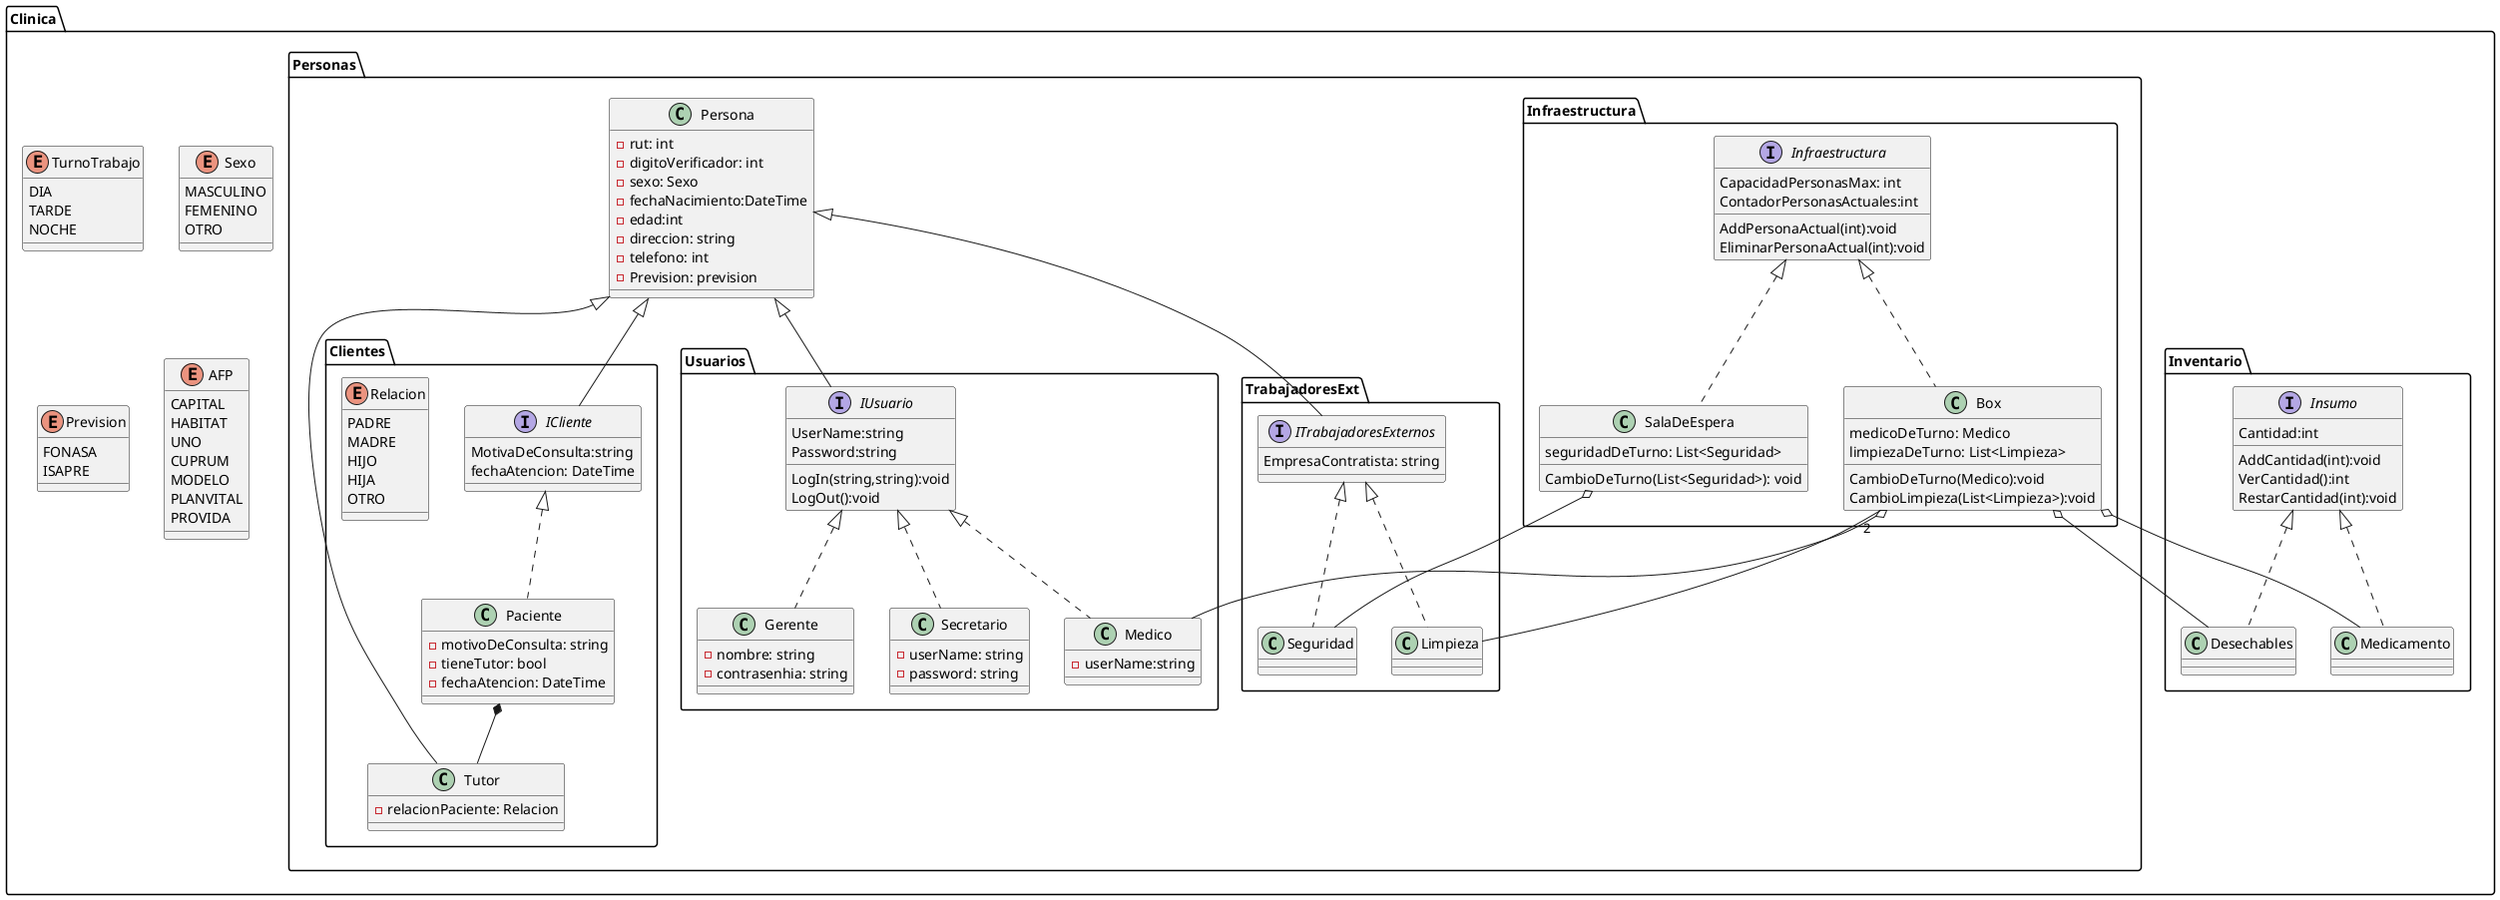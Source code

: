 @startuml Consultorio
package Clinica
{
   
    enum TurnoTrabajo{
        DIA
        TARDE
        NOCHE
    }
    enum Sexo{
        MASCULINO
        FEMENINO
        OTRO
    }
    enum Prevision{
        FONASA
        ISAPRE
    }

    enum AFP{
        CAPITAL
        HABITAT
        UNO
        CUPRUM
        MODELO
        PLANVITAL
        PROVIDA
    }
    
    package Inventario
    {

        interface Insumo {
            Cantidad:int
            AddCantidad(int):void
            VerCantidad():int
            RestarCantidad(int):void
        }
        class Medicamento {}
        class Desechables {}
        'Interfaz
        Insumo<|.. Medicamento
        Insumo<|.. Desechables
    }
    package Personas
    {
        class Persona
        {
        - rut: int
        - digitoVerificador: int
        - sexo: Sexo
        - fechaNacimiento:DateTime
        - edad:int
        - direccion: string
        - telefono: int
        - Prevision: prevision
        }

        package TrabajadoresExt
        {
        interface ITrabajadoresExternos{
            EmpresaContratista: string
        }
         class Limpieza{}

        class Seguridad{
        }
        }
        package Clientes
        {
            interface ICliente{
            MotivaDeConsulta:string
            fechaAtencion: DateTime
        }

        enum Relacion{
            PADRE
            MADRE
            HIJO
            HIJA
            OTRO
        }
         class Paciente{
            - motivoDeConsulta: string
            - tieneTutor: bool
            - fechaAtencion: DateTime
        }
        class Tutor{
            - relacionPaciente: Relacion
        }
        }
        

        'Relaciones
        'Herencias
        Persona<|-- Tutor
       
        'Composicion
        Paciente *-- Tutor
        'Interfaces
        Persona<|-- ITrabajadoresExternos
        Persona<|-- ICliente
        ICliente<|.. Paciente
        ITrabajadoresExternos<|.. Limpieza
        ITrabajadoresExternos<|.. Seguridad
        package Usuarios
        {
            interface IUsuario
            {
                LogIn(string,string):void
                LogOut():void
                UserName:string
                Password:string
            }
            class Secretario{
                -userName: string
                -password: string
            }

            class Medico{
                - userName:string
            }

            class Gerente
            {
                -nombre: string
                -contrasenhia: string

            }
            Persona <|-- IUsuario
            IUsuario<|.. Secretario
            IUsuario<|.. Gerente
            IUsuario<|.. Medico
        }
        package Infraestructura
         {
             interface Infraestructura{
                 CapacidadPersonasMax: int
                 ContadorPersonasActuales:int
                 AddPersonaActual(int):void
                 EliminarPersonaActual(int):void
             }
             class Box{
                 medicoDeTurno: Medico
                 limpiezaDeTurno: List<Limpieza>
                 CambioDeTurno(Medico):void
                 CambioLimpieza(List<Limpieza>):void
             }
             class SalaDeEspera {
                 seguridadDeTurno: List<Seguridad>
                 CambioDeTurno(List<Seguridad>): void
             }
             'Agregacion
             Box o-- Medico
             SalaDeEspera o-- Seguridad
             'Asociacion
             Box "2" -- Limpieza
             'Composicion
             Box o-- Medicamento
             Box o-- Desechables
             'Interfaz
             Infraestructura<|.. Box
             Infraestructura<|.. SalaDeEspera

         }
        
    }
    
}
@enduml